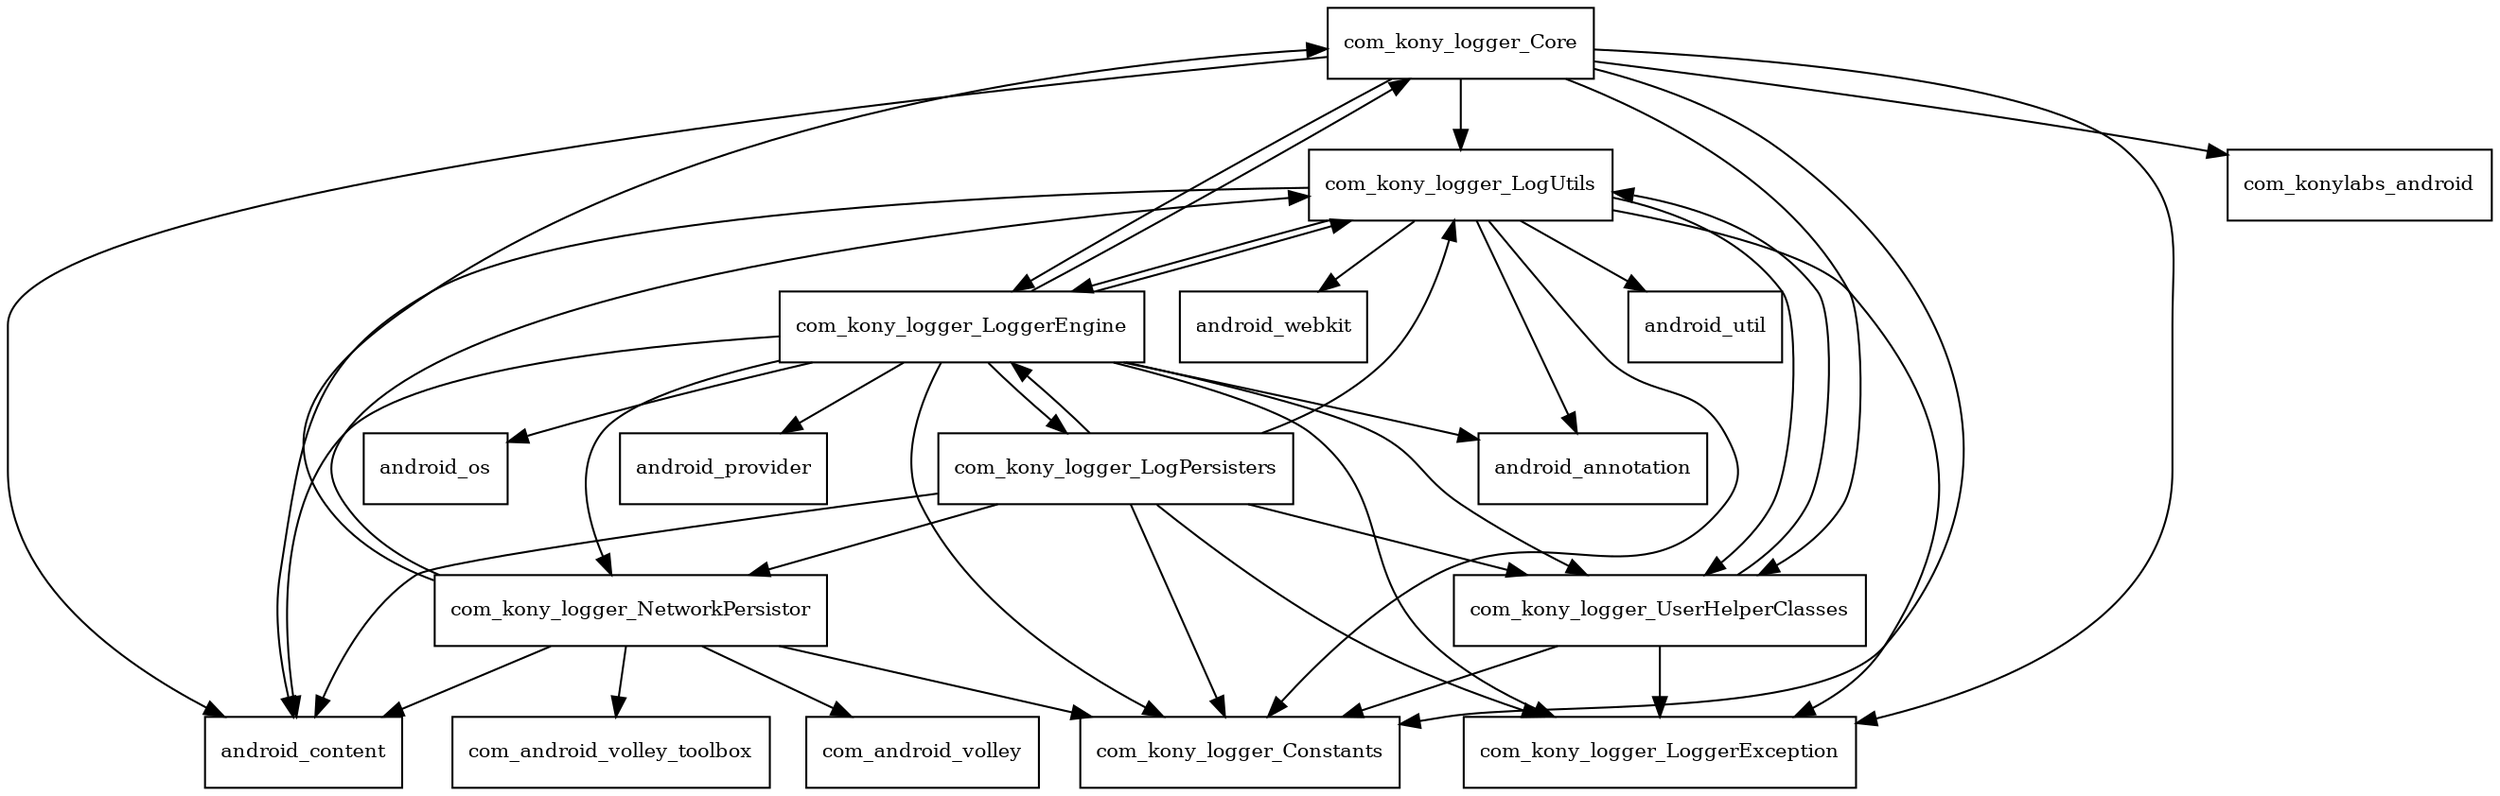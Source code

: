 digraph konylogger_package_dependencies {
  node [shape = box, fontsize=10.0];
  com_kony_logger_Core -> android_content;
  com_kony_logger_Core -> com_kony_logger_Constants;
  com_kony_logger_Core -> com_kony_logger_LogUtils;
  com_kony_logger_Core -> com_kony_logger_LoggerEngine;
  com_kony_logger_Core -> com_kony_logger_LoggerException;
  com_kony_logger_Core -> com_kony_logger_UserHelperClasses;
  com_kony_logger_Core -> com_konylabs_android;
  com_kony_logger_LogPersisters -> android_content;
  com_kony_logger_LogPersisters -> com_kony_logger_Constants;
  com_kony_logger_LogPersisters -> com_kony_logger_LogUtils;
  com_kony_logger_LogPersisters -> com_kony_logger_LoggerEngine;
  com_kony_logger_LogPersisters -> com_kony_logger_LoggerException;
  com_kony_logger_LogPersisters -> com_kony_logger_NetworkPersistor;
  com_kony_logger_LogPersisters -> com_kony_logger_UserHelperClasses;
  com_kony_logger_LogUtils -> android_annotation;
  com_kony_logger_LogUtils -> android_content;
  com_kony_logger_LogUtils -> android_util;
  com_kony_logger_LogUtils -> android_webkit;
  com_kony_logger_LogUtils -> com_kony_logger_Constants;
  com_kony_logger_LogUtils -> com_kony_logger_LoggerEngine;
  com_kony_logger_LogUtils -> com_kony_logger_LoggerException;
  com_kony_logger_LogUtils -> com_kony_logger_UserHelperClasses;
  com_kony_logger_LoggerEngine -> android_annotation;
  com_kony_logger_LoggerEngine -> android_content;
  com_kony_logger_LoggerEngine -> android_os;
  com_kony_logger_LoggerEngine -> android_provider;
  com_kony_logger_LoggerEngine -> com_kony_logger_Constants;
  com_kony_logger_LoggerEngine -> com_kony_logger_Core;
  com_kony_logger_LoggerEngine -> com_kony_logger_LogPersisters;
  com_kony_logger_LoggerEngine -> com_kony_logger_LogUtils;
  com_kony_logger_LoggerEngine -> com_kony_logger_LoggerException;
  com_kony_logger_LoggerEngine -> com_kony_logger_NetworkPersistor;
  com_kony_logger_LoggerEngine -> com_kony_logger_UserHelperClasses;
  com_kony_logger_NetworkPersistor -> android_content;
  com_kony_logger_NetworkPersistor -> com_android_volley;
  com_kony_logger_NetworkPersistor -> com_android_volley_toolbox;
  com_kony_logger_NetworkPersistor -> com_kony_logger_Constants;
  com_kony_logger_NetworkPersistor -> com_kony_logger_Core;
  com_kony_logger_NetworkPersistor -> com_kony_logger_LogUtils;
  com_kony_logger_UserHelperClasses -> com_kony_logger_Constants;
  com_kony_logger_UserHelperClasses -> com_kony_logger_LogUtils;
  com_kony_logger_UserHelperClasses -> com_kony_logger_LoggerException;
}
